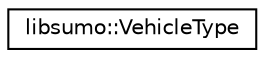 digraph "Graphical Class Hierarchy"
{
  edge [fontname="Helvetica",fontsize="10",labelfontname="Helvetica",labelfontsize="10"];
  node [fontname="Helvetica",fontsize="10",shape=record];
  rankdir="LR";
  Node0 [label="libsumo::VehicleType",height=0.2,width=0.4,color="black", fillcolor="white", style="filled",URL="$dd/d1f/classlibsumo_1_1_vehicle_type.html"];
}
